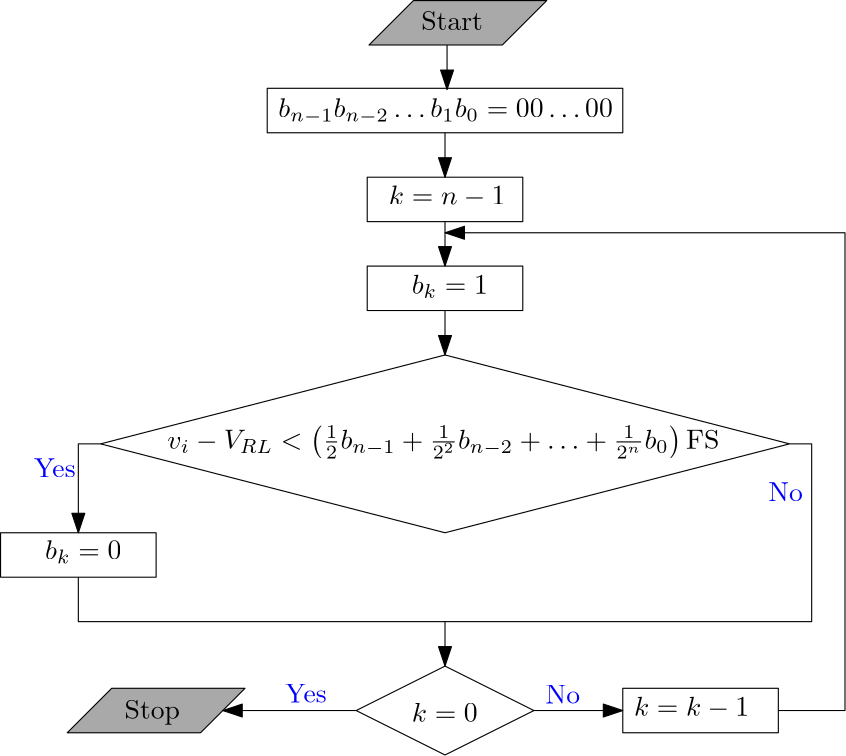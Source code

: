 <?xml version="1.0"?>
<!DOCTYPE ipe SYSTEM "ipe.dtd">
<ipe version="70206" creator="Ipe 7.2.10">
<info created="D:20190310235325" modified="D:20190311001947"/>
<ipestyle name="basic">
<symbol name="arrow/arc(spx)">
<path stroke="sym-stroke" fill="sym-stroke" pen="sym-pen">
0 0 m
-1 0.333 l
-1 -0.333 l
h
</path>
</symbol>
<symbol name="arrow/farc(spx)">
<path stroke="sym-stroke" fill="white" pen="sym-pen">
0 0 m
-1 0.333 l
-1 -0.333 l
h
</path>
</symbol>
<symbol name="arrow/ptarc(spx)">
<path stroke="sym-stroke" fill="sym-stroke" pen="sym-pen">
0 0 m
-1 0.333 l
-0.8 0 l
-1 -0.333 l
h
</path>
</symbol>
<symbol name="arrow/fptarc(spx)">
<path stroke="sym-stroke" fill="white" pen="sym-pen">
0 0 m
-1 0.333 l
-0.8 0 l
-1 -0.333 l
h
</path>
</symbol>
<symbol name="mark/circle(sx)" transformations="translations">
<path fill="sym-stroke">
0.6 0 0 0.6 0 0 e
0.4 0 0 0.4 0 0 e
</path>
</symbol>
<symbol name="mark/disk(sx)" transformations="translations">
<path fill="sym-stroke">
0.6 0 0 0.6 0 0 e
</path>
</symbol>
<symbol name="mark/fdisk(sfx)" transformations="translations">
<group>
<path fill="sym-fill">
0.5 0 0 0.5 0 0 e
</path>
<path fill="sym-stroke" fillrule="eofill">
0.6 0 0 0.6 0 0 e
0.4 0 0 0.4 0 0 e
</path>
</group>
</symbol>
<symbol name="mark/box(sx)" transformations="translations">
<path fill="sym-stroke" fillrule="eofill">
-0.6 -0.6 m
0.6 -0.6 l
0.6 0.6 l
-0.6 0.6 l
h
-0.4 -0.4 m
0.4 -0.4 l
0.4 0.4 l
-0.4 0.4 l
h
</path>
</symbol>
<symbol name="mark/square(sx)" transformations="translations">
<path fill="sym-stroke">
-0.6 -0.6 m
0.6 -0.6 l
0.6 0.6 l
-0.6 0.6 l
h
</path>
</symbol>
<symbol name="mark/fsquare(sfx)" transformations="translations">
<group>
<path fill="sym-fill">
-0.5 -0.5 m
0.5 -0.5 l
0.5 0.5 l
-0.5 0.5 l
h
</path>
<path fill="sym-stroke" fillrule="eofill">
-0.6 -0.6 m
0.6 -0.6 l
0.6 0.6 l
-0.6 0.6 l
h
-0.4 -0.4 m
0.4 -0.4 l
0.4 0.4 l
-0.4 0.4 l
h
</path>
</group>
</symbol>
<symbol name="mark/cross(sx)" transformations="translations">
<group>
<path fill="sym-stroke">
-0.43 -0.57 m
0.57 0.43 l
0.43 0.57 l
-0.57 -0.43 l
h
</path>
<path fill="sym-stroke">
-0.43 0.57 m
0.57 -0.43 l
0.43 -0.57 l
-0.57 0.43 l
h
</path>
</group>
</symbol>
<symbol name="arrow/fnormal(spx)">
<path stroke="sym-stroke" fill="white" pen="sym-pen">
0 0 m
-1 0.333 l
-1 -0.333 l
h
</path>
</symbol>
<symbol name="arrow/pointed(spx)">
<path stroke="sym-stroke" fill="sym-stroke" pen="sym-pen">
0 0 m
-1 0.333 l
-0.8 0 l
-1 -0.333 l
h
</path>
</symbol>
<symbol name="arrow/fpointed(spx)">
<path stroke="sym-stroke" fill="white" pen="sym-pen">
0 0 m
-1 0.333 l
-0.8 0 l
-1 -0.333 l
h
</path>
</symbol>
<symbol name="arrow/linear(spx)">
<path stroke="sym-stroke" pen="sym-pen">
-1 0.333 m
0 0 l
-1 -0.333 l
</path>
</symbol>
<symbol name="arrow/fdouble(spx)">
<path stroke="sym-stroke" fill="white" pen="sym-pen">
0 0 m
-1 0.333 l
-1 -0.333 l
h
-1 0 m
-2 0.333 l
-2 -0.333 l
h
</path>
</symbol>
<symbol name="arrow/double(spx)">
<path stroke="sym-stroke" fill="sym-stroke" pen="sym-pen">
0 0 m
-1 0.333 l
-1 -0.333 l
h
-1 0 m
-2 0.333 l
-2 -0.333 l
h
</path>
</symbol>
<pen name="heavier" value="0.8"/>
<pen name="fat" value="1.2"/>
<pen name="ultrafat" value="2"/>
<symbolsize name="large" value="5"/>
<symbolsize name="small" value="2"/>
<symbolsize name="tiny" value="1.1"/>
<arrowsize name="large" value="10"/>
<arrowsize name="small" value="5"/>
<arrowsize name="tiny" value="3"/>
<color name="red" value="1 0 0"/>
<color name="green" value="0 1 0"/>
<color name="blue" value="0 0 1"/>
<color name="yellow" value="1 1 0"/>
<color name="orange" value="1 0.647 0"/>
<color name="gold" value="1 0.843 0"/>
<color name="purple" value="0.627 0.125 0.941"/>
<color name="gray" value="0.745"/>
<color name="brown" value="0.647 0.165 0.165"/>
<color name="navy" value="0 0 0.502"/>
<color name="pink" value="1 0.753 0.796"/>
<color name="seagreen" value="0.18 0.545 0.341"/>
<color name="turquoise" value="0.251 0.878 0.816"/>
<color name="violet" value="0.933 0.51 0.933"/>
<color name="darkblue" value="0 0 0.545"/>
<color name="darkcyan" value="0 0.545 0.545"/>
<color name="darkgray" value="0.663"/>
<color name="darkgreen" value="0 0.392 0"/>
<color name="darkmagenta" value="0.545 0 0.545"/>
<color name="darkorange" value="1 0.549 0"/>
<color name="darkred" value="0.545 0 0"/>
<color name="lightblue" value="0.678 0.847 0.902"/>
<color name="lightcyan" value="0.878 1 1"/>
<color name="lightgray" value="0.827"/>
<color name="lightgreen" value="0.565 0.933 0.565"/>
<color name="lightyellow" value="1 1 0.878"/>
<dashstyle name="dashed" value="[4] 0"/>
<dashstyle name="dotted" value="[1 3] 0"/>
<dashstyle name="dash dotted" value="[4 2 1 2] 0"/>
<dashstyle name="dash dot dotted" value="[4 2 1 2 1 2] 0"/>
<textsize name="large" value="\large"/>
<textsize name="Large" value="\Large"/>
<textsize name="LARGE" value="\LARGE"/>
<textsize name="huge" value="\huge"/>
<textsize name="Huge" value="\Huge"/>
<textsize name="small" value="\small"/>
<textsize name="footnote" value="\footnotesize"/>
<textsize name="tiny" value="\tiny"/>
<textstyle name="center" begin="\begin{center}" end="\end{center}"/>
<textstyle name="itemize" begin="\begin{itemize}" end="\end{itemize}"/>
<textstyle name="item" begin="\begin{itemize}\item{}" end="\end{itemize}"/>
<gridsize name="4 pts" value="4"/>
<gridsize name="8 pts (~3 mm)" value="8"/>
<gridsize name="16 pts (~6 mm)" value="16"/>
<gridsize name="32 pts (~12 mm)" value="32"/>
<gridsize name="10 pts (~3.5 mm)" value="10"/>
<gridsize name="20 pts (~7 mm)" value="20"/>
<gridsize name="14 pts (~5 mm)" value="14"/>
<gridsize name="28 pts (~10 mm)" value="28"/>
<gridsize name="56 pts (~20 mm)" value="56"/>
<anglesize name="90 deg" value="90"/>
<anglesize name="60 deg" value="60"/>
<anglesize name="45 deg" value="45"/>
<anglesize name="30 deg" value="30"/>
<anglesize name="22.5 deg" value="22.5"/>
<opacity name="10%" value="0.1"/>
<opacity name="30%" value="0.3"/>
<opacity name="50%" value="0.5"/>
<opacity name="75%" value="0.75"/>
<tiling name="falling" angle="-60" step="4" width="1"/>
<tiling name="rising" angle="30" step="4" width="1"/>
</ipestyle>
<page>
<layer name="alpha"/>
<view layers="alpha" active="alpha"/>
<path layer="alpha" matrix="1 0 0 1 4 0" stroke="black">
108 800 m
108 784 l
236 784 l
236 800 l
h
</path>
<path matrix="1 0 0 1 4.62988 -0.40772" stroke="black" fill="darkgray">
144 816 m
192 816 l
208 832 l
160 832 l
h
</path>
<text matrix="1 0 0 1 3.43198 -2.97421" transformations="translations" pos="164 824" stroke="black" type="label" width="22.167" height="6.808" depth="0" valign="baseline">Start</text>
<text matrix="1 0 0 1 4 1.56076" transformations="translations" pos="112 788" stroke="black" type="label" width="120.379" height="6.923" depth="2.32" valign="baseline" style="math">b_{n-1}b_{n-2}\ldots b_1b_0 = 00\ldots 00</text>
<path matrix="1 0 0 1 4.74084 -0.431092" stroke="black" arrow="normal/normal">
172 816 m
172 800 l
</path>
<path matrix="1 0 0 1 4 -32" stroke="black" arrow="normal/normal">
172 816 m
172 800 l
</path>
<path matrix="1 0 0 1 4 0" stroke="black">
144 768 m
144 752 l
200 752 l
200 768 l
h
</path>
<text matrix="1 0 0 1 -0.233725 -5.81857" transformations="translations" pos="156 764" stroke="black" type="label" width="41.921" height="6.919" depth="0.83" valign="baseline" style="math">k=n-1</text>
<path matrix="1 0 0 1 4 -32" stroke="black">
144 768 m
144 752 l
200 752 l
200 768 l
h
</path>
<text matrix="1 0 0 1 8 -38.003" transformations="translations" pos="156 764" stroke="black" type="label" width="27.442" height="6.923" depth="1.49" valign="baseline" style="math">b_k=1</text>
<path matrix="1 0 0 1 4 -64" stroke="black" arrow="normal/normal">
172 816 m
172 800 l
</path>
<path matrix="1 0 0 1 4 -96" stroke="black" arrow="normal/normal">
172 816 m
172 800 l
</path>
<text matrix="1 0 0 1 8 -5.78481" transformations="translations" pos="68 676" stroke="black" type="label" width="198.801" height="8.465" depth="3.49" valign="baseline" style="math">v_i-V_{RL} &lt; \left(\frac{1}{2}b_{n-1} + \frac{1}{2^2}b_{n-2} + \ldots + \frac{1}{2^n}b_0\right)\mathrm{FS}</text>
<path stroke="black">
172 708 m
172 708 l
172 708 l
172 708 l
h
</path>
<path stroke="black">
176 704 m
52 672 l
176 640 l
300 672 l
h
</path>
<path matrix="1 0 0 1 -128 -128" stroke="black">
144 768 m
144 752 l
200 752 l
200 768 l
h
</path>
<path stroke="black" arrow="normal/normal">
52 672 m
44 672 l
44 640 l
</path>
<text matrix="1 0 0 1 -124 -133.533" transformations="translations" pos="156 764" stroke="black" type="label" width="27.442" height="6.923" depth="1.49" valign="baseline" style="math">b_k=0</text>
<text matrix="1 0 0 1 -4 0" transformations="translations" pos="32 660" stroke="blue" type="label" width="14.999" height="6.808" depth="0" valign="baseline">Yes</text>
<path stroke="black">
300 672 m
308 672 l
308 608 l
44 608 l
44 624 l
44 624 l
</path>
<path matrix="1 0 0 1 4 -208" stroke="black" arrow="normal/normal">
172 816 m
172 800 l
</path>
<path stroke="black">
176 592 m
144 576 l
176 560 l
208 576 l
h
</path>
<text matrix="1 0 0 1 0 -8" transformations="translations" pos="164 580" stroke="black" type="label" width="23.765" height="6.918" depth="0" valign="baseline" style="math">k=0</text>
<path matrix="1 0 0 1 -104 -248" stroke="black" fill="darkgray">
144 816 m
192 816 l
208 832 l
160 832 l
h
</path>
<path stroke="black" arrow="normal/normal">
144 576 m
96 576 l
</path>
<path matrix="1 0 0 1 96 -184" stroke="black">
144 768 m
144 752 l
200 752 l
200 768 l
h
</path>
<text matrix="1 0 0 1 88 -189.845" transformations="translations" pos="156 764" stroke="black" type="label" width="41.442" height="6.919" depth="0.83" valign="baseline" style="math">k=k-1</text>
<path stroke="black" arrow="normal/normal">
208 576 m
240 576 l
</path>
<path stroke="black" arrow="normal/normal">
296 576 m
320 576 l
320 748 l
176 748 l
</path>
<text matrix="1 0 0 1 -103.353 -250.948" transformations="translations" pos="164 824" stroke="black" type="label" width="19.925" height="6.815" depth="1.93" valign="baseline">Stop</text>
<text matrix="1 0 0 1 -12 -28" transformations="translations" pos="304.372 679.307" stroke="blue" type="label" width="12.453" height="6.808" depth="0" valign="baseline">No</text>
<text matrix="1 0 0 1 -2.21519 -5.18609" transformations="translations" pos="120.654 584.075" stroke="blue" type="label" width="14.999" height="6.808" depth="0" valign="baseline">Yes</text>
<text matrix="1 0 0 1 91.5162 -5.54693" transformations="translations" pos="120.654 584.075" stroke="blue" type="label" width="12.453" height="6.808" depth="0" valign="baseline">No</text>
</page>
</ipe>
